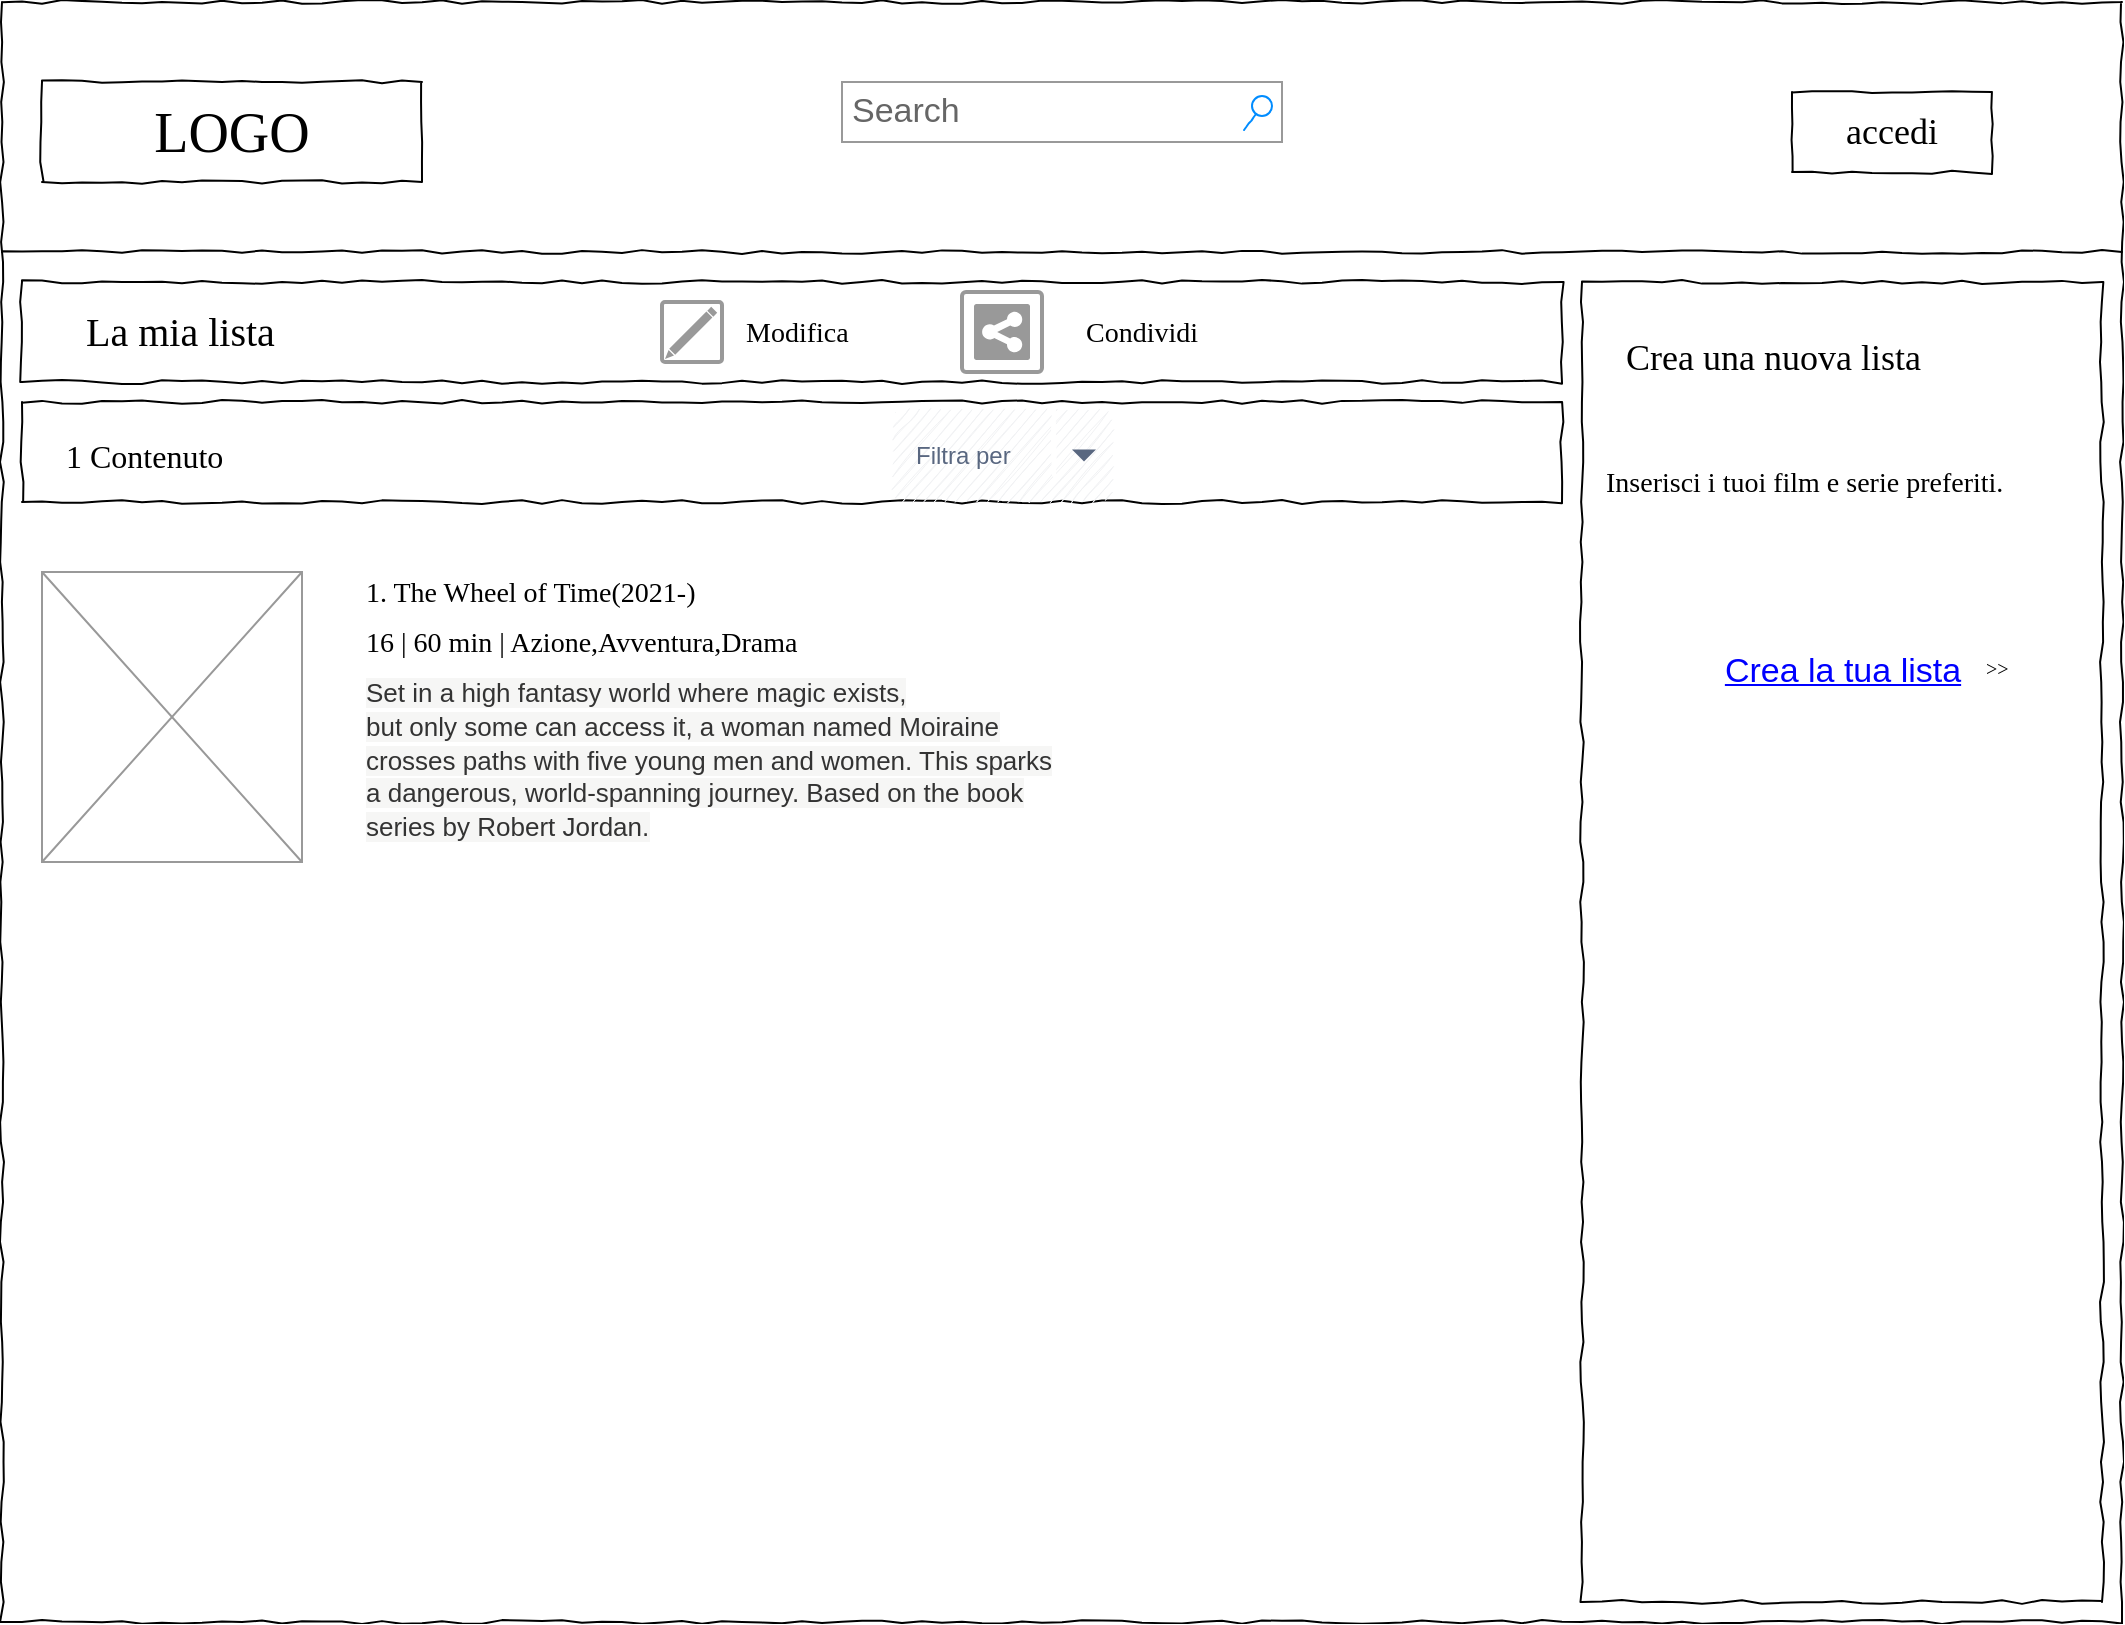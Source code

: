 <mxfile version="15.9.1" type="device"><diagram name="Page-1" id="03018318-947c-dd8e-b7a3-06fadd420f32"><mxGraphModel dx="1597" dy="868" grid="1" gridSize="10" guides="1" tooltips="1" connect="1" arrows="1" fold="1" page="1" pageScale="1" pageWidth="1100" pageHeight="850" background="none" math="0" shadow="0"><root><mxCell id="0"/><mxCell id="1" parent="0"/><mxCell id="677b7b8949515195-1" value="" style="whiteSpace=wrap;html=1;rounded=0;shadow=0;labelBackgroundColor=none;strokeColor=#000000;strokeWidth=1;fillColor=none;fontFamily=Verdana;fontSize=12;fontColor=#000000;align=center;comic=1;" parent="1" vertex="1"><mxGeometry x="20" y="20" width="1060" height="810" as="geometry"/></mxCell><mxCell id="677b7b8949515195-2" value="LOGO" style="whiteSpace=wrap;html=1;rounded=0;shadow=0;labelBackgroundColor=none;strokeWidth=1;fontFamily=Verdana;fontSize=28;align=center;comic=1;" parent="1" vertex="1"><mxGeometry x="40" y="60" width="190" height="50" as="geometry"/></mxCell><mxCell id="677b7b8949515195-3" value="Search" style="strokeWidth=1;shadow=0;dashed=0;align=center;html=1;shape=mxgraph.mockup.forms.searchBox;strokeColor=#999999;mainText=;strokeColor2=#008cff;fontColor=#666666;fontSize=17;align=left;spacingLeft=3;rounded=0;labelBackgroundColor=none;comic=1;" parent="1" vertex="1"><mxGeometry x="440" y="60" width="220" height="30" as="geometry"/></mxCell><mxCell id="677b7b8949515195-9" value="" style="line;strokeWidth=1;html=1;rounded=0;shadow=0;labelBackgroundColor=none;fillColor=none;fontFamily=Verdana;fontSize=14;fontColor=#000000;align=center;comic=1;" parent="1" vertex="1"><mxGeometry x="20" y="140" width="1060" height="10" as="geometry"/></mxCell><mxCell id="677b7b8949515195-10" value="" style="whiteSpace=wrap;html=1;rounded=0;shadow=0;labelBackgroundColor=none;strokeWidth=1;fillColor=none;fontFamily=Verdana;fontSize=12;align=center;comic=1;" parent="1" vertex="1"><mxGeometry x="30" y="160" width="770" height="50" as="geometry"/></mxCell><mxCell id="677b7b8949515195-12" value="La mia lista" style="text;html=1;points=[];align=left;verticalAlign=top;spacingTop=-4;fontSize=20;fontFamily=Verdana" parent="1" vertex="1"><mxGeometry x="60" y="170" width="110" height="20" as="geometry"/></mxCell><mxCell id="677b7b8949515195-13" value="Modifica" style="text;html=1;points=[];align=left;verticalAlign=top;spacingTop=-4;fontSize=14;fontFamily=Verdana" parent="1" vertex="1"><mxGeometry x="390" y="175" width="60" height="20" as="geometry"/></mxCell><mxCell id="677b7b8949515195-14" value="Condividi" style="text;html=1;points=[];align=left;verticalAlign=top;spacingTop=-4;fontSize=14;fontFamily=Verdana" parent="1" vertex="1"><mxGeometry x="560" y="175" width="60" height="20" as="geometry"/></mxCell><mxCell id="677b7b8949515195-25" value="" style="whiteSpace=wrap;html=1;rounded=0;shadow=0;labelBackgroundColor=none;strokeWidth=1;fillColor=none;fontFamily=Verdana;fontSize=11;align=center;comic=1;" parent="1" vertex="1"><mxGeometry x="810" y="160" width="260" height="660" as="geometry"/></mxCell><mxCell id="677b7b8949515195-44" value="Crea una nuova lista" style="text;html=1;points=[];align=left;verticalAlign=top;spacingTop=-4;fontSize=18;fontFamily=Verdana" parent="1" vertex="1"><mxGeometry x="830" y="185" width="170" height="20" as="geometry"/></mxCell><mxCell id="677b7b8949515195-45" value="Inserisci i tuoi film e serie preferiti." style="text;html=1;points=[];align=left;verticalAlign=top;spacingTop=-4;fontSize=14;fontFamily=Verdana" parent="1" vertex="1"><mxGeometry x="820" y="250" width="240" height="20" as="geometry"/></mxCell><mxCell id="YAqI96QLGkVEqGH4oFoS-2" value="Crea la tua lista" style="shape=rectangle;strokeColor=none;fillColor=none;linkText=;fontSize=17;fontColor=#0000ff;fontStyle=4;html=1;align=center;" parent="1" vertex="1"><mxGeometry x="865" y="340" width="150" height="30" as="geometry"/></mxCell><mxCell id="YAqI96QLGkVEqGH4oFoS-4" value="&amp;gt;&amp;gt;" style="text;html=1;points=[];align=left;verticalAlign=top;spacingTop=-4;fontSize=10;fontFamily=Verdana" parent="1" vertex="1"><mxGeometry x="1010" y="345" width="30" height="20" as="geometry"/></mxCell><mxCell id="YAqI96QLGkVEqGH4oFoS-5" style="edgeStyle=orthogonalEdgeStyle;rounded=0;orthogonalLoop=1;jettySize=auto;html=1;exitX=0.5;exitY=1;exitDx=0;exitDy=0;fontSize=10;" parent="1" source="677b7b8949515195-25" target="677b7b8949515195-25" edge="1"><mxGeometry relative="1" as="geometry"/></mxCell><mxCell id="YAqI96QLGkVEqGH4oFoS-15" value="" style="strokeColor=#999999;verticalLabelPosition=bottom;shadow=0;dashed=0;verticalAlign=top;strokeWidth=2;html=1;shape=mxgraph.mockup.misc.editIcon;fontSize=20;" parent="1" vertex="1"><mxGeometry x="350" y="170" width="30" height="30" as="geometry"/></mxCell><mxCell id="YAqI96QLGkVEqGH4oFoS-16" value="" style="strokeColor=#999999;verticalLabelPosition=bottom;shadow=0;dashed=0;verticalAlign=top;strokeWidth=2;html=1;shape=mxgraph.mockup.misc.shareIcon;fontSize=20;" parent="1" vertex="1"><mxGeometry x="500" y="165" width="40" height="40" as="geometry"/></mxCell><mxCell id="YAqI96QLGkVEqGH4oFoS-17" value="" style="whiteSpace=wrap;html=1;rounded=0;shadow=0;labelBackgroundColor=none;strokeWidth=1;fillColor=none;fontFamily=Verdana;fontSize=12;align=center;comic=1;" parent="1" vertex="1"><mxGeometry x="30" y="220" width="770" height="50" as="geometry"/></mxCell><mxCell id="YAqI96QLGkVEqGH4oFoS-18" value="1 Contenuto" style="text;html=1;points=[];align=left;verticalAlign=top;spacingTop=-4;fontSize=16;fontFamily=Verdana" parent="1" vertex="1"><mxGeometry x="50" y="235" width="100" height="20" as="geometry"/></mxCell><mxCell id="YAqI96QLGkVEqGH4oFoS-27" value="&lt;p&gt;&lt;font face=&quot;Helvetica&quot;&gt;Filtra per&lt;/font&gt;&lt;/p&gt;" style="rounded=1;fillColor=#F1F2F4;strokeColor=none;html=1;fontColor=#596780;align=left;fontSize=12;spacingLeft=10;sketch=1;hachureGap=4;pointerEvents=0;fontFamily=Architects Daughter;fontSource=https%3A%2F%2Ffonts.googleapis.com%2Fcss%3Ffamily%3DArchitects%2BDaughter;" parent="1" vertex="1"><mxGeometry x="465" y="223.5" width="110" height="46.5" as="geometry"/></mxCell><mxCell id="YAqI96QLGkVEqGH4oFoS-28" value="" style="shape=triangle;direction=south;fillColor=#596780;strokeColor=none;html=1;sketch=0;hachureGap=4;pointerEvents=0;fontFamily=Architects Daughter;fontSource=https%3A%2F%2Ffonts.googleapis.com%2Fcss%3Ffamily%3DArchitects%2BDaughter;fontSize=20;" parent="YAqI96QLGkVEqGH4oFoS-27" vertex="1"><mxGeometry x="1" y="0.5" width="12" height="6" relative="1" as="geometry"><mxPoint x="-20" y="-3" as="offset"/></mxGeometry></mxCell><mxCell id="YAqI96QLGkVEqGH4oFoS-29" value="" style="shape=line;direction=south;strokeColor=#ffffff;html=1;strokeWidth=2;sketch=1;hachureGap=4;pointerEvents=0;fontFamily=Architects Daughter;fontSource=https%3A%2F%2Ffonts.googleapis.com%2Fcss%3Ffamily%3DArchitects%2BDaughter;fontSize=20;" parent="YAqI96QLGkVEqGH4oFoS-27" vertex="1"><mxGeometry x="1" width="12" height="33" relative="1" as="geometry"><mxPoint x="-35" as="offset"/></mxGeometry></mxCell><mxCell id="YAqI96QLGkVEqGH4oFoS-33" value="1. The Wheel of Time(2021-)" style="text;html=1;points=[];align=left;verticalAlign=top;spacingTop=-4;fontSize=14;fontFamily=Verdana" parent="1" vertex="1"><mxGeometry x="200" y="305" width="400" height="25" as="geometry"/></mxCell><mxCell id="YAqI96QLGkVEqGH4oFoS-34" value="16 | 60 min | Azione,Avventura,Drama" style="text;html=1;points=[];align=left;verticalAlign=top;spacingTop=-4;fontSize=14;fontFamily=Verdana" parent="1" vertex="1"><mxGeometry x="200" y="330" width="400" height="25" as="geometry"/></mxCell><mxCell id="YAqI96QLGkVEqGH4oFoS-36" value="&lt;span style=&quot;color: rgb(51 , 51 , 51) ; font-family: &amp;#34;verdana&amp;#34; , &amp;#34;arial&amp;#34; , sans-serif ; font-size: 13px ; background-color: rgb(246 , 246 , 245)&quot;&gt;Set in a high fantasy world where magic exists,&lt;br&gt;but only some can access it, a woman named Moiraine &lt;br&gt;crosses paths with five young men and women. This sparks&lt;br&gt;a dangerous, world-spanning journey. Based on the book &lt;br&gt;series by Robert Jordan.&lt;/span&gt;" style="text;html=1;points=[];align=left;verticalAlign=top;spacingTop=-4;fontSize=14;fontFamily=Verdana" parent="1" vertex="1"><mxGeometry x="200" y="355" width="400" height="85" as="geometry"/></mxCell><mxCell id="sSdCdKvd9y1BPk26wJs_-2" value="" style="verticalLabelPosition=bottom;shadow=0;dashed=0;align=center;html=1;verticalAlign=top;strokeWidth=1;shape=mxgraph.mockup.graphics.simpleIcon;strokeColor=#999999;fontSize=20;" vertex="1" parent="1"><mxGeometry x="40" y="305" width="130" height="145" as="geometry"/></mxCell><mxCell id="sSdCdKvd9y1BPk26wJs_-7" value="accedi" style="whiteSpace=wrap;html=1;rounded=0;shadow=0;labelBackgroundColor=none;strokeWidth=1;fontFamily=Verdana;fontSize=18;align=center;comic=1;" vertex="1" parent="1"><mxGeometry x="915" y="65" width="100" height="40" as="geometry"/></mxCell></root></mxGraphModel></diagram></mxfile>